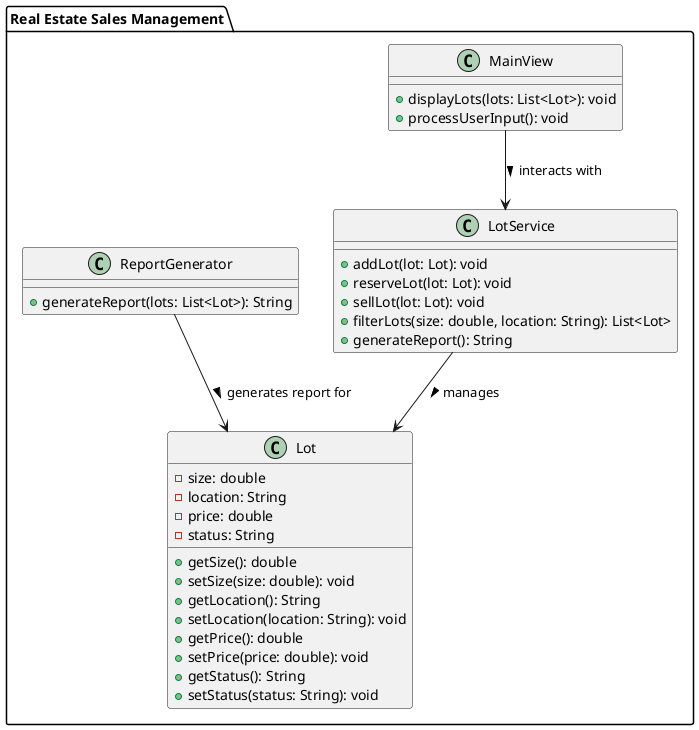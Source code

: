 @startuml

package "Real Estate Sales Management" {
    class Lot {
        - size: double
        - location: String
        - price: double
        - status: String
        + getSize(): double
        + setSize(size: double): void
        + getLocation(): String
        + setLocation(location: String): void
        + getPrice(): double
        + setPrice(price: double): void
        + getStatus(): String
        + setStatus(status: String): void
    }

    class LotService {
        + addLot(lot: Lot): void
        + reserveLot(lot: Lot): void
        + sellLot(lot: Lot): void
        + filterLots(size: double, location: String): List<Lot>
        + generateReport(): String
    }

    class MainView {
        + displayLots(lots: List<Lot>): void
        + processUserInput(): void
    }

    class ReportGenerator {
        + generateReport(lots: List<Lot>): String
    }

    LotService --> Lot : manages >
    MainView --> LotService : interacts with >
    ReportGenerator --> Lot : generates report for >
}

@enduml